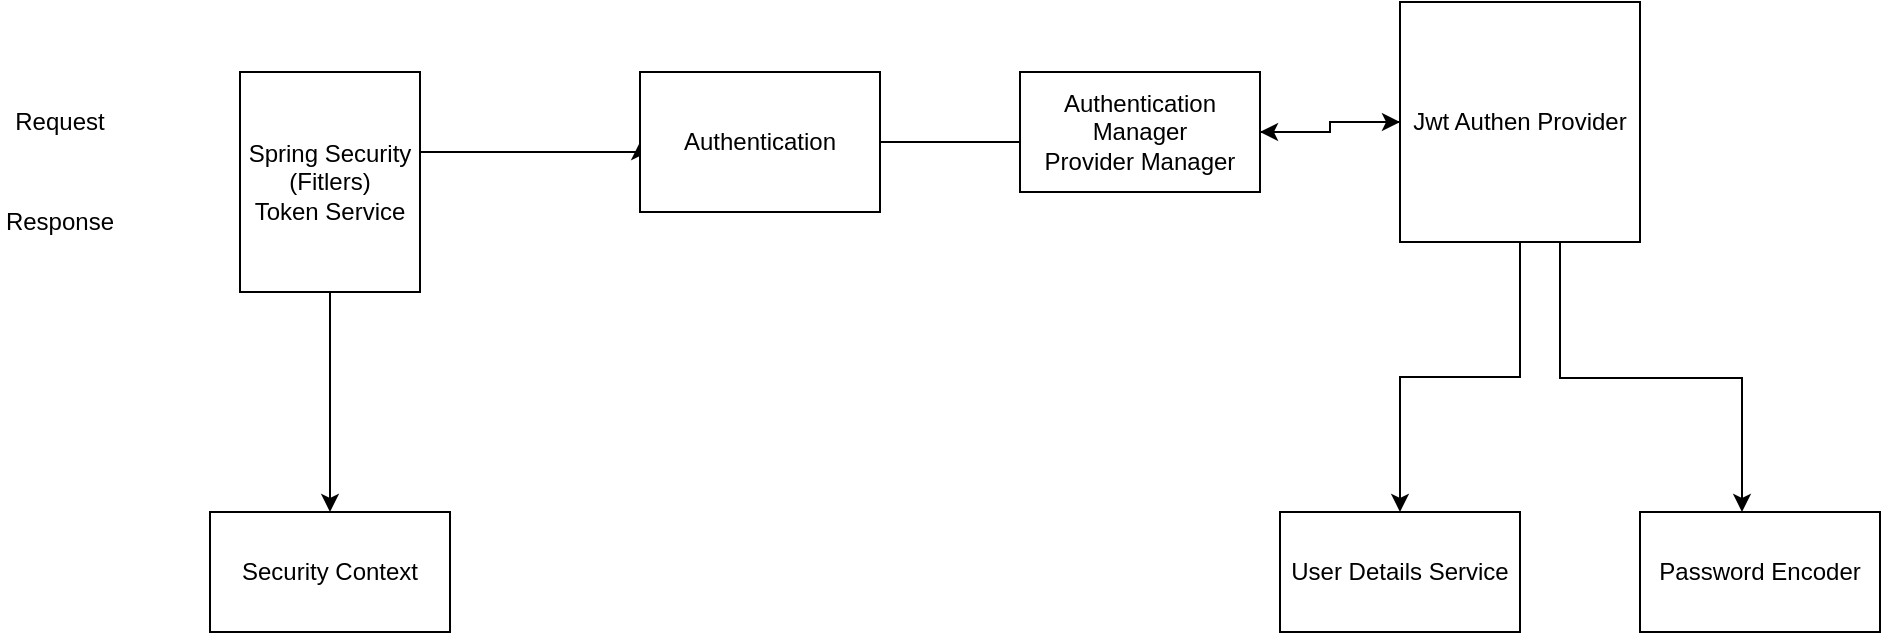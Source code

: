 <mxfile version="20.5.3" type="embed"><diagram id="NW48h4P3TLna2ieKzB0X" name="Page-1"><mxGraphModel dx="946" dy="773" grid="1" gridSize="10" guides="1" tooltips="1" connect="1" arrows="1" fold="1" page="1" pageScale="1" pageWidth="850" pageHeight="1100" math="0" shadow="0"><root><mxCell id="0"/><mxCell id="1" parent="0"/><mxCell id="6" value="" style="edgeStyle=orthogonalEdgeStyle;rounded=0;orthogonalLoop=1;jettySize=auto;html=1;" edge="1" parent="1" source="2" target="5"><mxGeometry relative="1" as="geometry"/></mxCell><mxCell id="9" style="edgeStyle=orthogonalEdgeStyle;rounded=0;orthogonalLoop=1;jettySize=auto;html=1;entryX=0;entryY=0.5;entryDx=0;entryDy=0;" edge="1" parent="1" source="2" target="7"><mxGeometry relative="1" as="geometry"><mxPoint x="325" y="335" as="targetPoint"/><Array as="points"><mxPoint x="340" y="320"/></Array></mxGeometry></mxCell><mxCell id="2" value="Spring Security&lt;br&gt;(Fitlers)&lt;br&gt;Token Service" style="rounded=0;whiteSpace=wrap;html=1;direction=south;" vertex="1" parent="1"><mxGeometry x="140" y="280" width="90" height="110" as="geometry"/></mxCell><mxCell id="3" value="Request" style="text;html=1;strokeColor=none;fillColor=none;align=center;verticalAlign=middle;whiteSpace=wrap;rounded=0;" vertex="1" parent="1"><mxGeometry x="20" y="290" width="60" height="30" as="geometry"/></mxCell><mxCell id="4" value="Response" style="text;html=1;strokeColor=none;fillColor=none;align=center;verticalAlign=middle;whiteSpace=wrap;rounded=0;" vertex="1" parent="1"><mxGeometry x="20" y="340" width="60" height="30" as="geometry"/></mxCell><mxCell id="5" value="Security Context" style="rounded=0;whiteSpace=wrap;html=1;" vertex="1" parent="1"><mxGeometry x="125" y="500" width="120" height="60" as="geometry"/></mxCell><mxCell id="11" style="edgeStyle=orthogonalEdgeStyle;rounded=0;orthogonalLoop=1;jettySize=auto;html=1;entryX=0.083;entryY=0.583;entryDx=0;entryDy=0;entryPerimeter=0;" edge="1" parent="1" source="7" target="10"><mxGeometry relative="1" as="geometry"/></mxCell><mxCell id="7" value="Authentication" style="rounded=0;whiteSpace=wrap;html=1;" vertex="1" parent="1"><mxGeometry x="340" y="280" width="120" height="70" as="geometry"/></mxCell><mxCell id="15" style="edgeStyle=orthogonalEdgeStyle;rounded=0;orthogonalLoop=1;jettySize=auto;html=1;" edge="1" parent="1" source="10" target="12"><mxGeometry relative="1" as="geometry"/></mxCell><mxCell id="10" value="Authentication Manager&lt;br&gt;Provider Manager" style="rounded=0;whiteSpace=wrap;html=1;" vertex="1" parent="1"><mxGeometry x="530" y="280" width="120" height="60" as="geometry"/></mxCell><mxCell id="14" style="edgeStyle=orthogonalEdgeStyle;rounded=0;orthogonalLoop=1;jettySize=auto;html=1;exitX=0.5;exitY=1;exitDx=0;exitDy=0;" edge="1" parent="1" source="12" target="10"><mxGeometry relative="1" as="geometry"/></mxCell><mxCell id="16" style="edgeStyle=orthogonalEdgeStyle;rounded=0;orthogonalLoop=1;jettySize=auto;html=1;" edge="1" parent="1" source="12" target="13"><mxGeometry relative="1" as="geometry"/></mxCell><mxCell id="18" style="edgeStyle=orthogonalEdgeStyle;rounded=0;orthogonalLoop=1;jettySize=auto;html=1;entryX=0.425;entryY=0;entryDx=0;entryDy=0;entryPerimeter=0;" edge="1" parent="1" source="12" target="17"><mxGeometry relative="1" as="geometry"><Array as="points"><mxPoint x="800" y="433"/><mxPoint x="891" y="433"/></Array></mxGeometry></mxCell><mxCell id="12" value="Jwt Authen Provider" style="rounded=0;whiteSpace=wrap;html=1;direction=south;" vertex="1" parent="1"><mxGeometry x="720" y="245" width="120" height="120" as="geometry"/></mxCell><mxCell id="13" value="User Details Service" style="rounded=0;whiteSpace=wrap;html=1;" vertex="1" parent="1"><mxGeometry x="660" y="500" width="120" height="60" as="geometry"/></mxCell><mxCell id="17" value="Password Encoder" style="rounded=0;whiteSpace=wrap;html=1;" vertex="1" parent="1"><mxGeometry x="840" y="500" width="120" height="60" as="geometry"/></mxCell></root></mxGraphModel></diagram></mxfile>